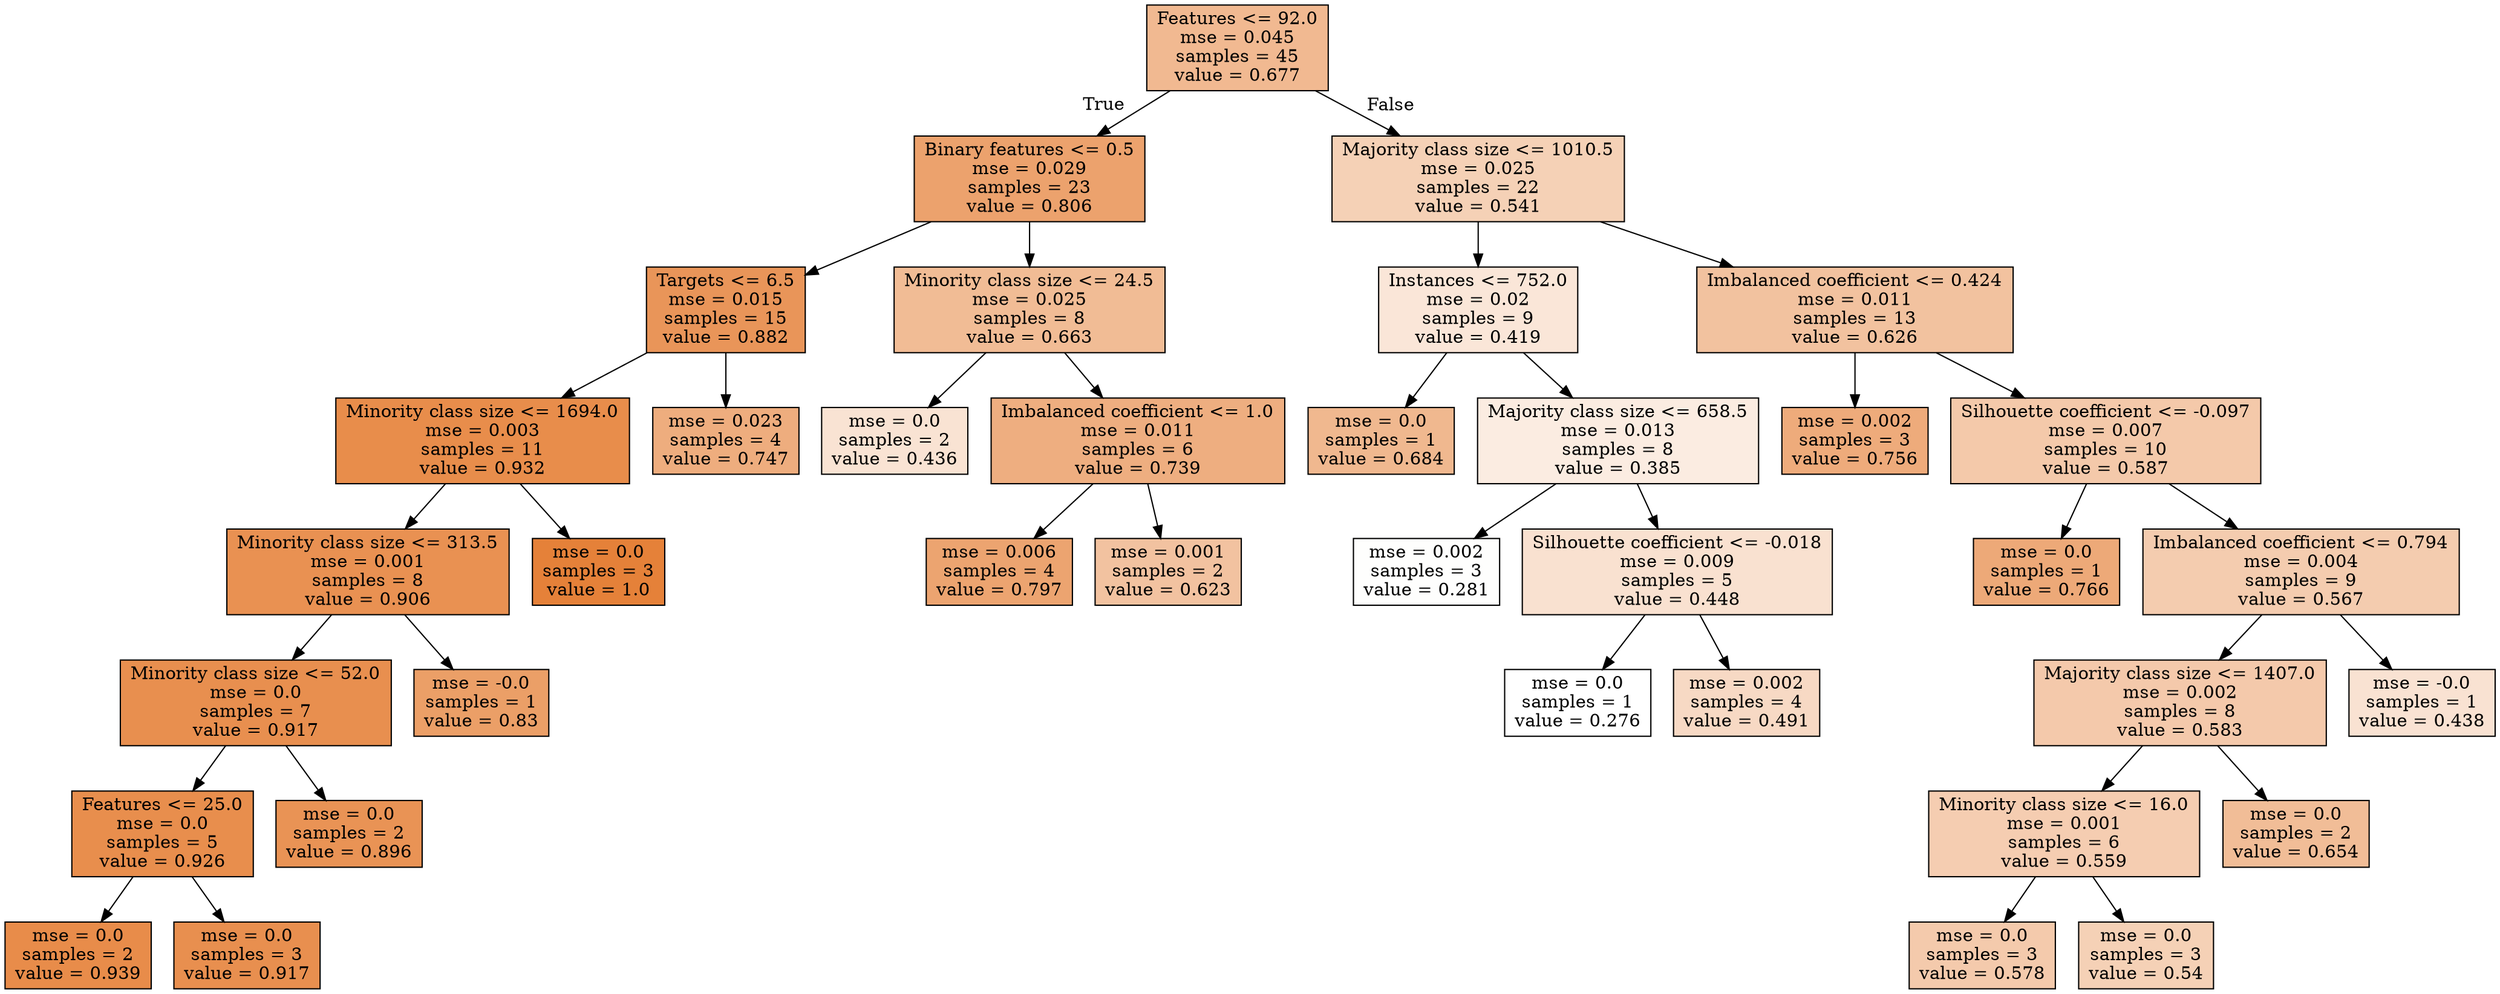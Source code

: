 digraph Tree {
node [shape=box, style="filled", color="black"] ;
0 [label="Features <= 92.0\nmse = 0.045\nsamples = 45\nvalue = 0.677", fillcolor="#e581398d"] ;
1 [label="Binary features <= 0.5\nmse = 0.029\nsamples = 23\nvalue = 0.806", fillcolor="#e58139bb"] ;
0 -> 1 [labeldistance=2.5, labelangle=45, headlabel="True"] ;
2 [label="Targets <= 6.5\nmse = 0.015\nsamples = 15\nvalue = 0.882", fillcolor="#e58139d6"] ;
1 -> 2 ;
3 [label="Minority class size <= 1694.0\nmse = 0.003\nsamples = 11\nvalue = 0.932", fillcolor="#e58139e7"] ;
2 -> 3 ;
4 [label="Minority class size <= 313.5\nmse = 0.001\nsamples = 8\nvalue = 0.906", fillcolor="#e58139de"] ;
3 -> 4 ;
5 [label="Minority class size <= 52.0\nmse = 0.0\nsamples = 7\nvalue = 0.917", fillcolor="#e58139e2"] ;
4 -> 5 ;
6 [label="Features <= 25.0\nmse = 0.0\nsamples = 5\nvalue = 0.926", fillcolor="#e58139e5"] ;
5 -> 6 ;
7 [label="mse = 0.0\nsamples = 2\nvalue = 0.939", fillcolor="#e58139e9"] ;
6 -> 7 ;
8 [label="mse = 0.0\nsamples = 3\nvalue = 0.917", fillcolor="#e58139e2"] ;
6 -> 8 ;
9 [label="mse = 0.0\nsamples = 2\nvalue = 0.896", fillcolor="#e58139da"] ;
5 -> 9 ;
10 [label="mse = -0.0\nsamples = 1\nvalue = 0.83", fillcolor="#e58139c3"] ;
4 -> 10 ;
11 [label="mse = 0.0\nsamples = 3\nvalue = 1.0", fillcolor="#e58139ff"] ;
3 -> 11 ;
12 [label="mse = 0.023\nsamples = 4\nvalue = 0.747", fillcolor="#e58139a6"] ;
2 -> 12 ;
13 [label="Minority class size <= 24.5\nmse = 0.025\nsamples = 8\nvalue = 0.663", fillcolor="#e5813988"] ;
1 -> 13 ;
14 [label="mse = 0.0\nsamples = 2\nvalue = 0.436", fillcolor="#e5813938"] ;
13 -> 14 ;
15 [label="Imbalanced coefficient <= 1.0\nmse = 0.011\nsamples = 6\nvalue = 0.739", fillcolor="#e58139a3"] ;
13 -> 15 ;
16 [label="mse = 0.006\nsamples = 4\nvalue = 0.797", fillcolor="#e58139b8"] ;
15 -> 16 ;
17 [label="mse = 0.001\nsamples = 2\nvalue = 0.623", fillcolor="#e581397a"] ;
15 -> 17 ;
18 [label="Majority class size <= 1010.5\nmse = 0.025\nsamples = 22\nvalue = 0.541", fillcolor="#e581395d"] ;
0 -> 18 [labeldistance=2.5, labelangle=-45, headlabel="False"] ;
19 [label="Instances <= 752.0\nmse = 0.02\nsamples = 9\nvalue = 0.419", fillcolor="#e5813932"] ;
18 -> 19 ;
20 [label="mse = 0.0\nsamples = 1\nvalue = 0.684", fillcolor="#e5813990"] ;
19 -> 20 ;
21 [label="Majority class size <= 658.5\nmse = 0.013\nsamples = 8\nvalue = 0.385", fillcolor="#e5813926"] ;
19 -> 21 ;
22 [label="mse = 0.002\nsamples = 3\nvalue = 0.281", fillcolor="#e5813902"] ;
21 -> 22 ;
23 [label="Silhouette coefficient <= -0.018\nmse = 0.009\nsamples = 5\nvalue = 0.448", fillcolor="#e581393c"] ;
21 -> 23 ;
24 [label="mse = 0.0\nsamples = 1\nvalue = 0.276", fillcolor="#e5813900"] ;
23 -> 24 ;
25 [label="mse = 0.002\nsamples = 4\nvalue = 0.491", fillcolor="#e581394c"] ;
23 -> 25 ;
26 [label="Imbalanced coefficient <= 0.424\nmse = 0.011\nsamples = 13\nvalue = 0.626", fillcolor="#e581397b"] ;
18 -> 26 ;
27 [label="mse = 0.002\nsamples = 3\nvalue = 0.756", fillcolor="#e58139a9"] ;
26 -> 27 ;
28 [label="Silhouette coefficient <= -0.097\nmse = 0.007\nsamples = 10\nvalue = 0.587", fillcolor="#e581396d"] ;
26 -> 28 ;
29 [label="mse = 0.0\nsamples = 1\nvalue = 0.766", fillcolor="#e58139ad"] ;
28 -> 29 ;
30 [label="Imbalanced coefficient <= 0.794\nmse = 0.004\nsamples = 9\nvalue = 0.567", fillcolor="#e5813966"] ;
28 -> 30 ;
31 [label="Majority class size <= 1407.0\nmse = 0.002\nsamples = 8\nvalue = 0.583", fillcolor="#e581396c"] ;
30 -> 31 ;
32 [label="Minority class size <= 16.0\nmse = 0.001\nsamples = 6\nvalue = 0.559", fillcolor="#e5813964"] ;
31 -> 32 ;
33 [label="mse = 0.0\nsamples = 3\nvalue = 0.578", fillcolor="#e581396a"] ;
32 -> 33 ;
34 [label="mse = 0.0\nsamples = 3\nvalue = 0.54", fillcolor="#e581395d"] ;
32 -> 34 ;
35 [label="mse = 0.0\nsamples = 2\nvalue = 0.654", fillcolor="#e5813985"] ;
31 -> 35 ;
36 [label="mse = -0.0\nsamples = 1\nvalue = 0.438", fillcolor="#e5813939"] ;
30 -> 36 ;
}